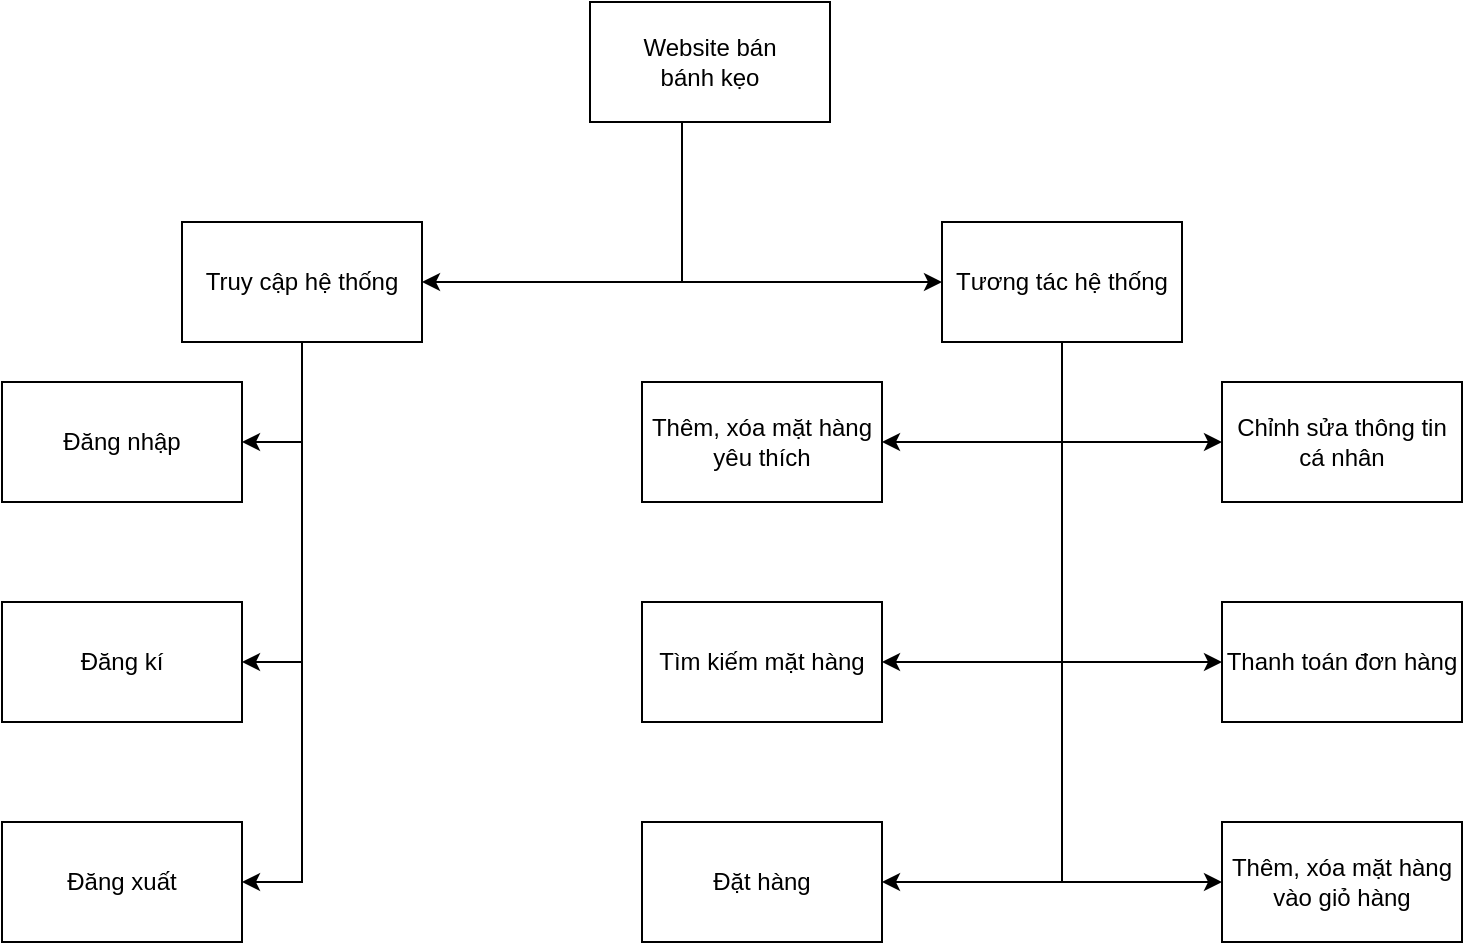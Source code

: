<mxfile version="20.7.2" type="github">
  <diagram id="prtHgNgQTEPvFCAcTncT" name="Page-1">
    <mxGraphModel dx="1434" dy="764" grid="1" gridSize="10" guides="1" tooltips="1" connect="1" arrows="1" fold="1" page="1" pageScale="1" pageWidth="827" pageHeight="1169" math="0" shadow="0">
      <root>
        <mxCell id="0" />
        <mxCell id="1" parent="0" />
        <mxCell id="PrK0vdmFXUVQgmNrMMdZ-31" style="edgeStyle=orthogonalEdgeStyle;rounded=0;orthogonalLoop=1;jettySize=auto;html=1;entryX=1;entryY=0.5;entryDx=0;entryDy=0;" edge="1" parent="1" source="PrK0vdmFXUVQgmNrMMdZ-16" target="PrK0vdmFXUVQgmNrMMdZ-17">
          <mxGeometry relative="1" as="geometry">
            <Array as="points">
              <mxPoint x="400" y="320" />
            </Array>
          </mxGeometry>
        </mxCell>
        <mxCell id="PrK0vdmFXUVQgmNrMMdZ-32" style="edgeStyle=orthogonalEdgeStyle;rounded=0;orthogonalLoop=1;jettySize=auto;html=1;exitX=0.5;exitY=1;exitDx=0;exitDy=0;entryX=0;entryY=0.5;entryDx=0;entryDy=0;" edge="1" parent="1" source="PrK0vdmFXUVQgmNrMMdZ-16" target="PrK0vdmFXUVQgmNrMMdZ-18">
          <mxGeometry relative="1" as="geometry">
            <Array as="points">
              <mxPoint x="400" y="240" />
              <mxPoint x="400" y="320" />
            </Array>
          </mxGeometry>
        </mxCell>
        <mxCell id="PrK0vdmFXUVQgmNrMMdZ-16" value="Website bán&lt;br&gt;bánh kẹo" style="rounded=0;whiteSpace=wrap;html=1;" vertex="1" parent="1">
          <mxGeometry x="354" y="180" width="120" height="60" as="geometry" />
        </mxCell>
        <mxCell id="PrK0vdmFXUVQgmNrMMdZ-33" style="edgeStyle=orthogonalEdgeStyle;rounded=0;orthogonalLoop=1;jettySize=auto;html=1;exitX=0.5;exitY=1;exitDx=0;exitDy=0;entryX=1;entryY=0.5;entryDx=0;entryDy=0;" edge="1" parent="1" source="PrK0vdmFXUVQgmNrMMdZ-17" target="PrK0vdmFXUVQgmNrMMdZ-22">
          <mxGeometry relative="1" as="geometry" />
        </mxCell>
        <mxCell id="PrK0vdmFXUVQgmNrMMdZ-34" style="edgeStyle=orthogonalEdgeStyle;rounded=0;orthogonalLoop=1;jettySize=auto;html=1;exitX=0.75;exitY=1;exitDx=0;exitDy=0;entryX=1;entryY=0.5;entryDx=0;entryDy=0;" edge="1" parent="1" source="PrK0vdmFXUVQgmNrMMdZ-17" target="PrK0vdmFXUVQgmNrMMdZ-21">
          <mxGeometry relative="1" as="geometry">
            <Array as="points">
              <mxPoint x="210" y="350" />
              <mxPoint x="210" y="510" />
            </Array>
          </mxGeometry>
        </mxCell>
        <mxCell id="PrK0vdmFXUVQgmNrMMdZ-35" style="edgeStyle=orthogonalEdgeStyle;rounded=0;orthogonalLoop=1;jettySize=auto;html=1;entryX=1;entryY=0.5;entryDx=0;entryDy=0;" edge="1" parent="1" source="PrK0vdmFXUVQgmNrMMdZ-17" target="PrK0vdmFXUVQgmNrMMdZ-20">
          <mxGeometry relative="1" as="geometry" />
        </mxCell>
        <mxCell id="PrK0vdmFXUVQgmNrMMdZ-17" value="Truy cập hệ thống" style="rounded=0;whiteSpace=wrap;html=1;" vertex="1" parent="1">
          <mxGeometry x="150" y="290" width="120" height="60" as="geometry" />
        </mxCell>
        <mxCell id="PrK0vdmFXUVQgmNrMMdZ-36" style="edgeStyle=orthogonalEdgeStyle;rounded=0;orthogonalLoop=1;jettySize=auto;html=1;exitX=0.5;exitY=1;exitDx=0;exitDy=0;entryX=1;entryY=0.5;entryDx=0;entryDy=0;" edge="1" parent="1" source="PrK0vdmFXUVQgmNrMMdZ-18" target="PrK0vdmFXUVQgmNrMMdZ-25">
          <mxGeometry relative="1" as="geometry" />
        </mxCell>
        <mxCell id="PrK0vdmFXUVQgmNrMMdZ-37" style="edgeStyle=orthogonalEdgeStyle;rounded=0;orthogonalLoop=1;jettySize=auto;html=1;entryX=0;entryY=0.5;entryDx=0;entryDy=0;" edge="1" parent="1" source="PrK0vdmFXUVQgmNrMMdZ-18" target="PrK0vdmFXUVQgmNrMMdZ-26">
          <mxGeometry relative="1" as="geometry">
            <Array as="points">
              <mxPoint x="590" y="620" />
            </Array>
          </mxGeometry>
        </mxCell>
        <mxCell id="PrK0vdmFXUVQgmNrMMdZ-39" style="edgeStyle=orthogonalEdgeStyle;rounded=0;orthogonalLoop=1;jettySize=auto;html=1;entryX=0;entryY=0.5;entryDx=0;entryDy=0;" edge="1" parent="1" source="PrK0vdmFXUVQgmNrMMdZ-18" target="PrK0vdmFXUVQgmNrMMdZ-27">
          <mxGeometry relative="1" as="geometry">
            <mxPoint x="600" y="410" as="targetPoint" />
            <Array as="points">
              <mxPoint x="590" y="400" />
            </Array>
          </mxGeometry>
        </mxCell>
        <mxCell id="PrK0vdmFXUVQgmNrMMdZ-40" style="edgeStyle=orthogonalEdgeStyle;rounded=0;orthogonalLoop=1;jettySize=auto;html=1;entryX=1;entryY=0.5;entryDx=0;entryDy=0;" edge="1" parent="1" source="PrK0vdmFXUVQgmNrMMdZ-18" target="PrK0vdmFXUVQgmNrMMdZ-23">
          <mxGeometry relative="1" as="geometry">
            <Array as="points">
              <mxPoint x="590" y="400" />
            </Array>
          </mxGeometry>
        </mxCell>
        <mxCell id="PrK0vdmFXUVQgmNrMMdZ-41" style="edgeStyle=orthogonalEdgeStyle;rounded=0;orthogonalLoop=1;jettySize=auto;html=1;entryX=1;entryY=0.5;entryDx=0;entryDy=0;" edge="1" parent="1" source="PrK0vdmFXUVQgmNrMMdZ-18" target="PrK0vdmFXUVQgmNrMMdZ-24">
          <mxGeometry relative="1" as="geometry">
            <Array as="points">
              <mxPoint x="590" y="510" />
            </Array>
          </mxGeometry>
        </mxCell>
        <mxCell id="PrK0vdmFXUVQgmNrMMdZ-42" style="edgeStyle=orthogonalEdgeStyle;rounded=0;orthogonalLoop=1;jettySize=auto;html=1;entryX=0;entryY=0.5;entryDx=0;entryDy=0;" edge="1" parent="1" source="PrK0vdmFXUVQgmNrMMdZ-18" target="PrK0vdmFXUVQgmNrMMdZ-28">
          <mxGeometry relative="1" as="geometry">
            <Array as="points">
              <mxPoint x="590" y="510" />
            </Array>
          </mxGeometry>
        </mxCell>
        <mxCell id="PrK0vdmFXUVQgmNrMMdZ-18" value="Tương tác hệ thống" style="rounded=0;whiteSpace=wrap;html=1;" vertex="1" parent="1">
          <mxGeometry x="530" y="290" width="120" height="60" as="geometry" />
        </mxCell>
        <mxCell id="PrK0vdmFXUVQgmNrMMdZ-20" value="Đăng nhập" style="rounded=0;whiteSpace=wrap;html=1;" vertex="1" parent="1">
          <mxGeometry x="60" y="370" width="120" height="60" as="geometry" />
        </mxCell>
        <mxCell id="PrK0vdmFXUVQgmNrMMdZ-21" value="Đăng kí" style="rounded=0;whiteSpace=wrap;html=1;" vertex="1" parent="1">
          <mxGeometry x="60" y="480" width="120" height="60" as="geometry" />
        </mxCell>
        <mxCell id="PrK0vdmFXUVQgmNrMMdZ-22" value="Đăng xuất" style="rounded=0;whiteSpace=wrap;html=1;" vertex="1" parent="1">
          <mxGeometry x="60" y="590" width="120" height="60" as="geometry" />
        </mxCell>
        <mxCell id="PrK0vdmFXUVQgmNrMMdZ-23" value="Thêm, xóa mặt hàng&lt;br&gt;yêu thích" style="rounded=0;whiteSpace=wrap;html=1;" vertex="1" parent="1">
          <mxGeometry x="380" y="370" width="120" height="60" as="geometry" />
        </mxCell>
        <mxCell id="PrK0vdmFXUVQgmNrMMdZ-24" value="Tìm kiếm mặt hàng" style="rounded=0;whiteSpace=wrap;html=1;" vertex="1" parent="1">
          <mxGeometry x="380" y="480" width="120" height="60" as="geometry" />
        </mxCell>
        <mxCell id="PrK0vdmFXUVQgmNrMMdZ-25" value="Đặt hàng" style="rounded=0;whiteSpace=wrap;html=1;" vertex="1" parent="1">
          <mxGeometry x="380" y="590" width="120" height="60" as="geometry" />
        </mxCell>
        <mxCell id="PrK0vdmFXUVQgmNrMMdZ-26" value="Thêm, xóa mặt hàng&lt;br&gt;vào giỏ hàng" style="rounded=0;whiteSpace=wrap;html=1;" vertex="1" parent="1">
          <mxGeometry x="670" y="590" width="120" height="60" as="geometry" />
        </mxCell>
        <mxCell id="PrK0vdmFXUVQgmNrMMdZ-27" value="Chỉnh sửa thông tin&lt;br&gt;cá nhân" style="rounded=0;whiteSpace=wrap;html=1;" vertex="1" parent="1">
          <mxGeometry x="670" y="370" width="120" height="60" as="geometry" />
        </mxCell>
        <mxCell id="PrK0vdmFXUVQgmNrMMdZ-28" value="Thanh toán đơn hàng" style="rounded=0;whiteSpace=wrap;html=1;" vertex="1" parent="1">
          <mxGeometry x="670" y="480" width="120" height="60" as="geometry" />
        </mxCell>
      </root>
    </mxGraphModel>
  </diagram>
</mxfile>
